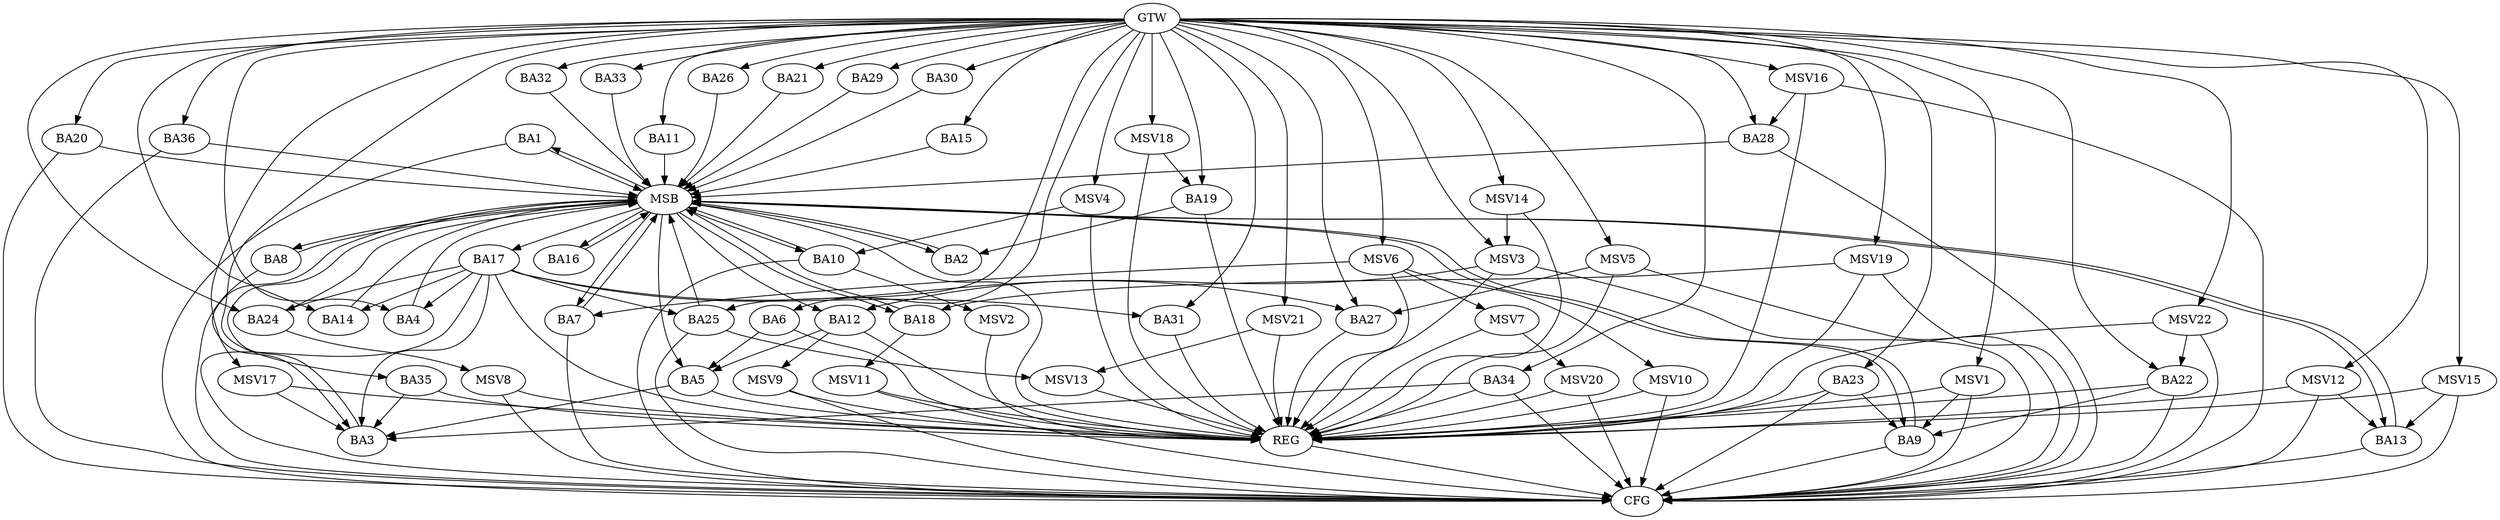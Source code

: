 strict digraph G {
  BA1 [ label="BA1" ];
  BA2 [ label="BA2" ];
  BA3 [ label="BA3" ];
  BA4 [ label="BA4" ];
  BA5 [ label="BA5" ];
  BA6 [ label="BA6" ];
  BA7 [ label="BA7" ];
  BA8 [ label="BA8" ];
  BA9 [ label="BA9" ];
  BA10 [ label="BA10" ];
  BA11 [ label="BA11" ];
  BA12 [ label="BA12" ];
  BA13 [ label="BA13" ];
  BA14 [ label="BA14" ];
  BA15 [ label="BA15" ];
  BA16 [ label="BA16" ];
  BA17 [ label="BA17" ];
  BA18 [ label="BA18" ];
  BA19 [ label="BA19" ];
  BA20 [ label="BA20" ];
  BA21 [ label="BA21" ];
  BA22 [ label="BA22" ];
  BA23 [ label="BA23" ];
  BA24 [ label="BA24" ];
  BA25 [ label="BA25" ];
  BA26 [ label="BA26" ];
  BA27 [ label="BA27" ];
  BA28 [ label="BA28" ];
  BA29 [ label="BA29" ];
  BA30 [ label="BA30" ];
  BA31 [ label="BA31" ];
  BA32 [ label="BA32" ];
  BA33 [ label="BA33" ];
  BA34 [ label="BA34" ];
  BA35 [ label="BA35" ];
  BA36 [ label="BA36" ];
  GTW [ label="GTW" ];
  REG [ label="REG" ];
  MSB [ label="MSB" ];
  CFG [ label="CFG" ];
  MSV1 [ label="MSV1" ];
  MSV2 [ label="MSV2" ];
  MSV3 [ label="MSV3" ];
  MSV4 [ label="MSV4" ];
  MSV5 [ label="MSV5" ];
  MSV6 [ label="MSV6" ];
  MSV7 [ label="MSV7" ];
  MSV8 [ label="MSV8" ];
  MSV9 [ label="MSV9" ];
  MSV10 [ label="MSV10" ];
  MSV11 [ label="MSV11" ];
  MSV12 [ label="MSV12" ];
  MSV13 [ label="MSV13" ];
  MSV14 [ label="MSV14" ];
  MSV15 [ label="MSV15" ];
  MSV16 [ label="MSV16" ];
  MSV17 [ label="MSV17" ];
  MSV18 [ label="MSV18" ];
  MSV19 [ label="MSV19" ];
  MSV20 [ label="MSV20" ];
  MSV21 [ label="MSV21" ];
  MSV22 [ label="MSV22" ];
  BA5 -> BA3;
  BA6 -> BA5;
  BA12 -> BA5;
  BA17 -> BA3;
  BA19 -> BA2;
  BA22 -> BA9;
  BA23 -> BA9;
  BA34 -> BA3;
  BA35 -> BA3;
  GTW -> BA4;
  GTW -> BA6;
  GTW -> BA11;
  GTW -> BA14;
  GTW -> BA15;
  GTW -> BA19;
  GTW -> BA20;
  GTW -> BA21;
  GTW -> BA22;
  GTW -> BA23;
  GTW -> BA24;
  GTW -> BA25;
  GTW -> BA26;
  GTW -> BA27;
  GTW -> BA28;
  GTW -> BA29;
  GTW -> BA30;
  GTW -> BA31;
  GTW -> BA32;
  GTW -> BA33;
  GTW -> BA34;
  GTW -> BA35;
  GTW -> BA36;
  BA5 -> REG;
  BA6 -> REG;
  BA12 -> REG;
  BA17 -> REG;
  BA19 -> REG;
  BA22 -> REG;
  BA23 -> REG;
  BA27 -> REG;
  BA31 -> REG;
  BA34 -> REG;
  BA35 -> REG;
  BA1 -> MSB;
  MSB -> BA2;
  MSB -> REG;
  BA2 -> MSB;
  MSB -> BA1;
  BA3 -> MSB;
  BA4 -> MSB;
  MSB -> BA3;
  BA7 -> MSB;
  BA8 -> MSB;
  MSB -> BA7;
  BA9 -> MSB;
  BA10 -> MSB;
  MSB -> BA5;
  BA11 -> MSB;
  BA13 -> MSB;
  BA14 -> MSB;
  BA15 -> MSB;
  MSB -> BA10;
  BA16 -> MSB;
  MSB -> BA12;
  BA18 -> MSB;
  MSB -> BA13;
  BA20 -> MSB;
  MSB -> BA9;
  BA21 -> MSB;
  MSB -> BA8;
  BA24 -> MSB;
  BA25 -> MSB;
  BA26 -> MSB;
  MSB -> BA18;
  BA28 -> MSB;
  MSB -> BA17;
  BA29 -> MSB;
  BA30 -> MSB;
  BA32 -> MSB;
  BA33 -> MSB;
  BA36 -> MSB;
  MSB -> BA16;
  BA28 -> CFG;
  BA20 -> CFG;
  BA23 -> CFG;
  BA17 -> CFG;
  BA9 -> CFG;
  BA7 -> CFG;
  BA36 -> CFG;
  BA8 -> CFG;
  BA25 -> CFG;
  BA22 -> CFG;
  BA10 -> CFG;
  BA34 -> CFG;
  BA1 -> CFG;
  BA13 -> CFG;
  REG -> CFG;
  BA17 -> BA25;
  BA17 -> BA31;
  BA17 -> BA4;
  BA17 -> BA14;
  BA17 -> BA24;
  BA17 -> BA27;
  MSV1 -> BA9;
  GTW -> MSV1;
  MSV1 -> REG;
  MSV1 -> CFG;
  BA10 -> MSV2;
  MSV2 -> REG;
  MSV3 -> BA12;
  GTW -> MSV3;
  MSV3 -> REG;
  MSV3 -> CFG;
  MSV4 -> BA10;
  GTW -> MSV4;
  MSV4 -> REG;
  MSV5 -> BA27;
  GTW -> MSV5;
  MSV5 -> REG;
  MSV5 -> CFG;
  MSV6 -> BA7;
  GTW -> MSV6;
  MSV6 -> REG;
  MSV6 -> MSV7;
  MSV7 -> REG;
  BA24 -> MSV8;
  MSV8 -> REG;
  MSV8 -> CFG;
  BA12 -> MSV9;
  MSV9 -> REG;
  MSV9 -> CFG;
  MSV6 -> MSV10;
  MSV10 -> REG;
  MSV10 -> CFG;
  BA18 -> MSV11;
  MSV11 -> REG;
  MSV11 -> CFG;
  MSV12 -> BA13;
  GTW -> MSV12;
  MSV12 -> REG;
  MSV12 -> CFG;
  BA25 -> MSV13;
  MSV13 -> REG;
  MSV14 -> MSV3;
  GTW -> MSV14;
  MSV14 -> REG;
  MSV15 -> BA13;
  GTW -> MSV15;
  MSV15 -> REG;
  MSV15 -> CFG;
  MSV16 -> BA28;
  GTW -> MSV16;
  MSV16 -> REG;
  MSV16 -> CFG;
  MSV17 -> BA3;
  GTW -> MSV17;
  MSV17 -> REG;
  MSV18 -> BA19;
  GTW -> MSV18;
  MSV18 -> REG;
  MSV19 -> BA18;
  GTW -> MSV19;
  MSV19 -> REG;
  MSV19 -> CFG;
  MSV7 -> MSV20;
  MSV20 -> REG;
  MSV20 -> CFG;
  MSV21 -> MSV13;
  GTW -> MSV21;
  MSV21 -> REG;
  MSV22 -> BA22;
  GTW -> MSV22;
  MSV22 -> REG;
  MSV22 -> CFG;
}
